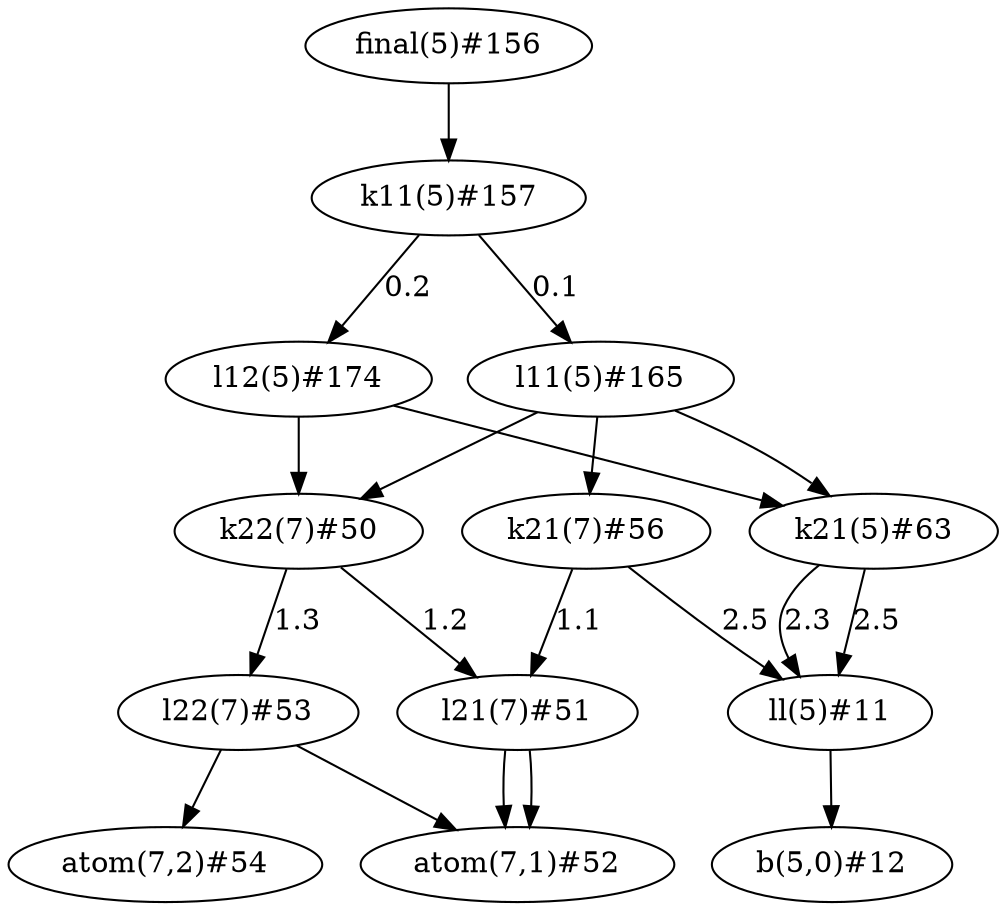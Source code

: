 digraph G {
"final(5)#156" -> "k11(5)#157";
"k11(5)#157" -> "l11(5)#165" [ label = "0.1" ];
"k11(5)#157" -> "l12(5)#174" [ label = "0.2" ];
"l11(5)#165" -> "k21(5)#63";
"k21(5)#63" -> "ll(5)#11" [ label = "2.3" ];
"k21(5)#63" -> "ll(5)#11" [ label = "2.5" ];
"ll(5)#11" -> "b(5,0)#12";
"l11(5)#165" -> "k22(7)#50";
"k22(7)#50" -> "l21(7)#51" [ label = "1.2" ];
"k22(7)#50" -> "l22(7)#53" [ label = "1.3" ];
"l21(7)#51" -> "atom(7,1)#52";
"l21(7)#51" -> "atom(7,1)#52";
"l22(7)#53" -> "atom(7,2)#54";
"l22(7)#53" -> "atom(7,1)#52";
"l11(5)#165" -> "k21(7)#56";
"k21(7)#56" -> "l21(7)#51" [ label = "1.1" ];
"k21(7)#56" -> "ll(5)#11" [ label = "2.5" ];
"l12(5)#174" -> "k21(5)#63";
"l12(5)#174" -> "k22(7)#50";
}

